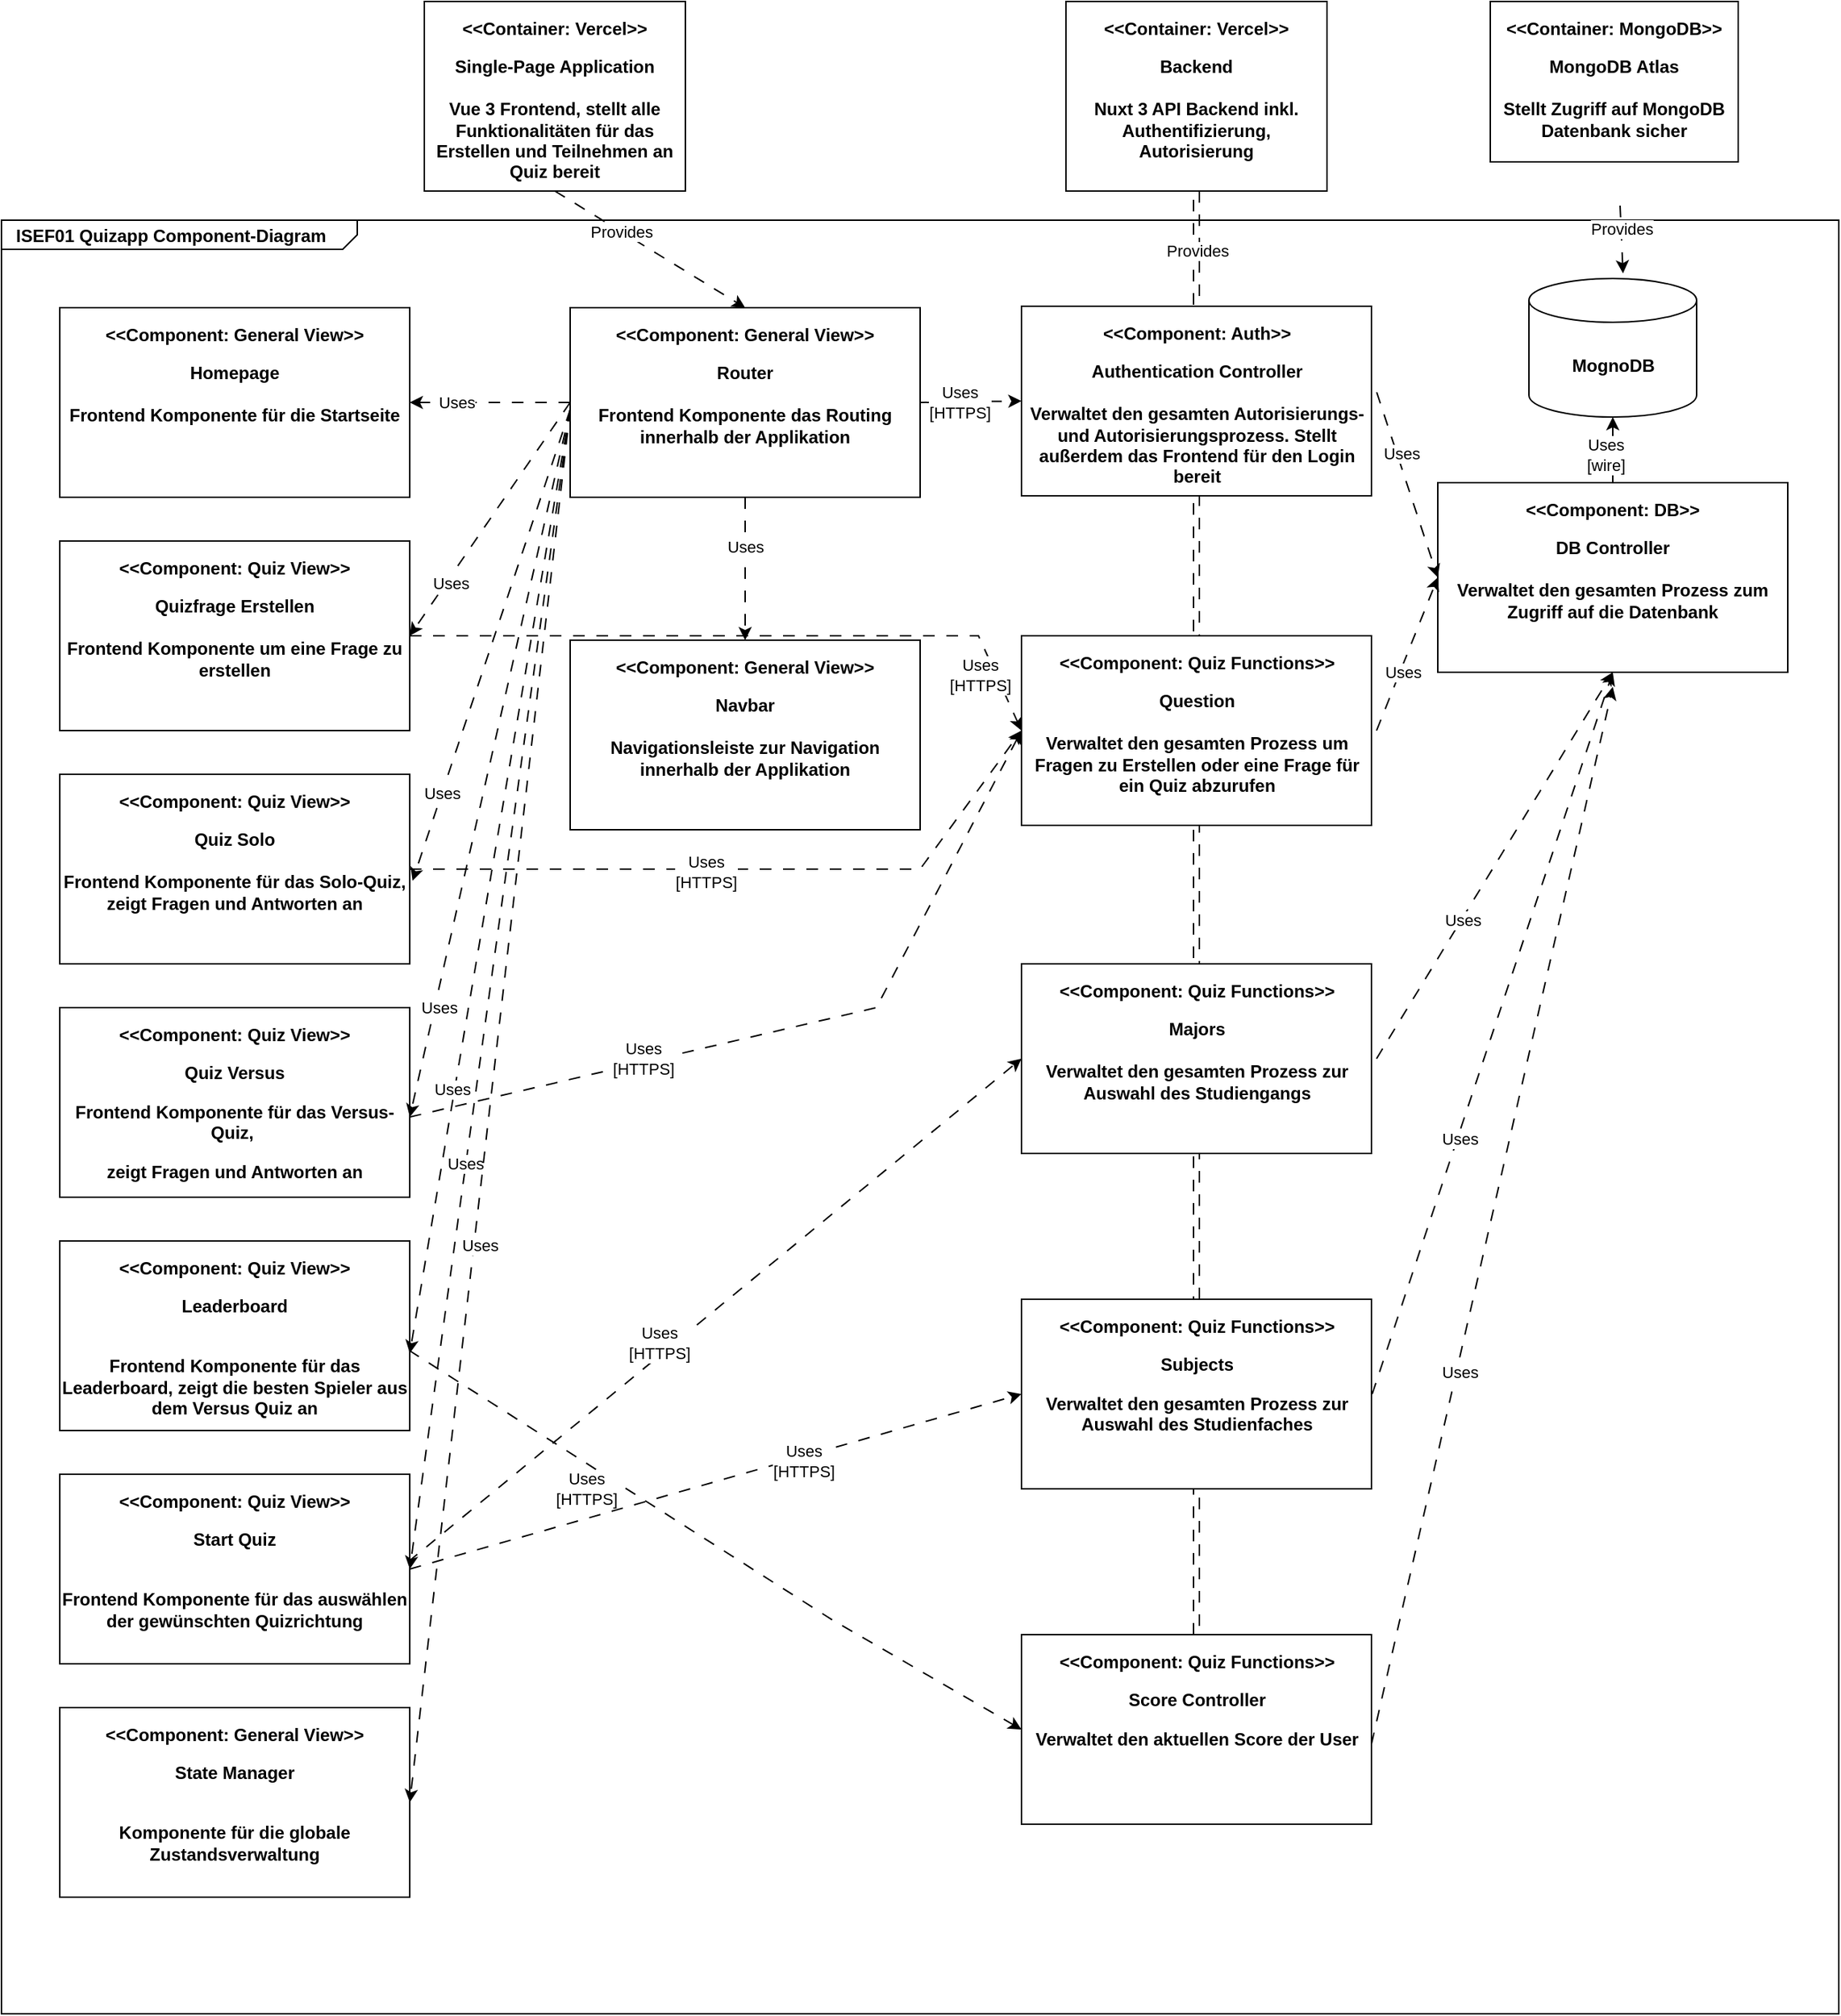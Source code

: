 <mxfile version="22.0.5" type="github">
  <diagram name="Seite-1" id="XXIQjw8Q6d6I_EKkpFAP">
    <mxGraphModel dx="2440" dy="1353" grid="1" gridSize="10" guides="1" tooltips="1" connect="1" arrows="1" fold="1" page="1" pageScale="1" pageWidth="827" pageHeight="1169" math="0" shadow="0">
      <root>
        <mxCell id="0" />
        <mxCell id="1" parent="0" />
        <mxCell id="ShwskAMEY2VVnrqyhVht-51" value="" style="endArrow=classic;html=1;rounded=0;dashed=1;dashPattern=8 8;exitX=0.5;exitY=1;exitDx=0;exitDy=0;entryX=0.5;entryY=0;entryDx=0;entryDy=0;shape=link;" edge="1" parent="1" source="ShwskAMEY2VVnrqyhVht-10" target="ShwskAMEY2VVnrqyhVht-55">
          <mxGeometry width="50" height="50" relative="1" as="geometry">
            <mxPoint x="889.5" y="200" as="sourcePoint" />
            <mxPoint x="1019.5" y="280" as="targetPoint" />
          </mxGeometry>
        </mxCell>
        <mxCell id="ShwskAMEY2VVnrqyhVht-52" value="Provides" style="edgeLabel;html=1;align=center;verticalAlign=middle;resizable=0;points=[];" vertex="1" connectable="0" parent="ShwskAMEY2VVnrqyhVht-51">
          <mxGeometry x="-0.308" relative="1" as="geometry">
            <mxPoint y="-302" as="offset" />
          </mxGeometry>
        </mxCell>
        <mxCell id="ShwskAMEY2VVnrqyhVht-1" value="&lt;p style=&quot;margin: 0px ; margin-top: 4px ; margin-left: 10px ; text-align: left&quot;&gt;&lt;b&gt;ISEF01 Quizapp Component-Diagram&lt;/b&gt;&lt;/p&gt;" style="html=1;strokeWidth=1;shape=mxgraph.sysml.package;html=1;overflow=fill;whiteSpace=wrap;fillColor=none;gradientColor=none;fontSize=12;align=center;labelX=244;" vertex="1" parent="1">
          <mxGeometry x="80" y="220" width="1260" height="1230" as="geometry" />
        </mxCell>
        <mxCell id="ShwskAMEY2VVnrqyhVht-4" value="&lt;p&gt;&amp;lt;&amp;lt;Container: MongoDB&amp;gt;&amp;gt;&lt;/p&gt;&lt;p&gt;MongoDB Atlas&lt;br&gt;&lt;br&gt;Stellt Zugriff auf MongoDB Datenbank sicher&lt;/p&gt;" style="shape=rect;html=1;overflow=fill;whiteSpace=wrap;align=center;fontStyle=1" vertex="1" parent="1">
          <mxGeometry x="1101" y="70" width="170" height="110" as="geometry" />
        </mxCell>
        <mxCell id="ShwskAMEY2VVnrqyhVht-9" value="&lt;p&gt;&amp;lt;&amp;lt;Container: Vercel&amp;gt;&amp;gt;&lt;/p&gt;&lt;p&gt;Single-Page Application&lt;br&gt;&lt;br&gt;Vue 3 Frontend, stellt alle Funktionalitäten für das Erstellen und Teilnehmen an Quiz bereit&lt;/p&gt;" style="shape=rect;html=1;overflow=fill;whiteSpace=wrap;align=center;fontStyle=1" vertex="1" parent="1">
          <mxGeometry x="370" y="70" width="179" height="130" as="geometry" />
        </mxCell>
        <mxCell id="ShwskAMEY2VVnrqyhVht-10" value="&lt;p&gt;&amp;lt;&amp;lt;Container: Vercel&amp;gt;&amp;gt;&lt;/p&gt;&lt;p&gt;Backend&lt;br&gt;&lt;br&gt;Nuxt 3 API Backend inkl. Authentifizierung, Autorisierung&lt;/p&gt;" style="shape=rect;html=1;overflow=fill;whiteSpace=wrap;align=center;fontStyle=1" vertex="1" parent="1">
          <mxGeometry x="810" y="70" width="179" height="130" as="geometry" />
        </mxCell>
        <mxCell id="ShwskAMEY2VVnrqyhVht-11" value="&lt;b&gt;MognoDB&lt;/b&gt;" style="shape=cylinder3;whiteSpace=wrap;html=1;boundedLbl=1;backgroundOutline=1;size=15;" vertex="1" parent="1">
          <mxGeometry x="1127.5" y="260" width="115" height="95" as="geometry" />
        </mxCell>
        <mxCell id="ShwskAMEY2VVnrqyhVht-18" value="" style="endArrow=classic;html=1;rounded=0;dashed=1;dashPattern=8 8;exitX=0.5;exitY=1;exitDx=0;exitDy=0;entryX=0.5;entryY=0;entryDx=0;entryDy=0;" edge="1" parent="1" source="ShwskAMEY2VVnrqyhVht-9" target="ShwskAMEY2VVnrqyhVht-27">
          <mxGeometry width="50" height="50" relative="1" as="geometry">
            <mxPoint x="930" y="730" as="sourcePoint" />
            <mxPoint x="1080" y="730.5" as="targetPoint" />
          </mxGeometry>
        </mxCell>
        <mxCell id="ShwskAMEY2VVnrqyhVht-19" value="Provides" style="edgeLabel;html=1;align=center;verticalAlign=middle;resizable=0;points=[];" vertex="1" connectable="0" parent="ShwskAMEY2VVnrqyhVht-18">
          <mxGeometry x="-0.308" relative="1" as="geometry">
            <mxPoint as="offset" />
          </mxGeometry>
        </mxCell>
        <mxCell id="ShwskAMEY2VVnrqyhVht-20" value="&lt;p&gt;&amp;lt;&amp;lt;Component: Quiz View&amp;gt;&amp;gt;&lt;/p&gt;&lt;p&gt;Quizfrage Erstellen&lt;br&gt;&lt;br&gt;Frontend Komponente um eine Frage zu erstellen&lt;/p&gt;" style="shape=rect;html=1;overflow=fill;whiteSpace=wrap;align=center;fontStyle=1" vertex="1" parent="1">
          <mxGeometry x="120" y="440" width="240" height="130" as="geometry" />
        </mxCell>
        <mxCell id="ShwskAMEY2VVnrqyhVht-21" value="&lt;p&gt;&amp;lt;&amp;lt;Component: General View&amp;gt;&amp;gt;&lt;/p&gt;&lt;p&gt;Homepage&lt;br&gt;&lt;br&gt;Frontend Komponente für die Startseite&lt;/p&gt;" style="shape=rect;html=1;overflow=fill;whiteSpace=wrap;align=center;fontStyle=1" vertex="1" parent="1">
          <mxGeometry x="120" y="280" width="240" height="130" as="geometry" />
        </mxCell>
        <mxCell id="ShwskAMEY2VVnrqyhVht-22" value="&lt;p&gt;&amp;lt;&amp;lt;Component: Quiz View&amp;gt;&amp;gt;&lt;/p&gt;&lt;p&gt;Quiz Solo&lt;br&gt;&lt;br&gt;Frontend Komponente für das Solo-Quiz, zeigt Fragen und Antworten an&lt;/p&gt;" style="shape=rect;html=1;overflow=fill;whiteSpace=wrap;align=center;fontStyle=1" vertex="1" parent="1">
          <mxGeometry x="120" y="600" width="240" height="130" as="geometry" />
        </mxCell>
        <mxCell id="ShwskAMEY2VVnrqyhVht-23" value="&lt;p&gt;&amp;lt;&amp;lt;Component: Quiz View&amp;gt;&amp;gt;&lt;/p&gt;&lt;p&gt;Quiz Versus&lt;/p&gt;&lt;p&gt;Frontend Komponente für das Versus-Quiz,&amp;nbsp;&lt;/p&gt;zeigt Fragen und Antworten an&lt;p&gt;&amp;nbsp;&lt;/p&gt;" style="shape=rect;html=1;overflow=fill;whiteSpace=wrap;align=center;fontStyle=1" vertex="1" parent="1">
          <mxGeometry x="120" y="760" width="240" height="130" as="geometry" />
        </mxCell>
        <mxCell id="ShwskAMEY2VVnrqyhVht-24" value="&lt;p&gt;&amp;lt;&amp;lt;Component: Quiz View&amp;gt;&amp;gt;&lt;/p&gt;&lt;p&gt;Leaderboard&lt;/p&gt;&lt;p&gt;&lt;br&gt;Frontend Komponente für das Leaderboard, zeigt die besten Spieler aus dem Versus Quiz an&lt;/p&gt;" style="shape=rect;html=1;overflow=fill;whiteSpace=wrap;align=center;fontStyle=1" vertex="1" parent="1">
          <mxGeometry x="120" y="920" width="240" height="130" as="geometry" />
        </mxCell>
        <mxCell id="ShwskAMEY2VVnrqyhVht-25" value="&lt;p&gt;&amp;lt;&amp;lt;Component: Quiz View&amp;gt;&amp;gt;&lt;/p&gt;&lt;p&gt;Start Quiz&lt;/p&gt;&lt;p&gt;&lt;br&gt;Frontend Komponente für das auswählen der gewünschten Quizrichtung&lt;/p&gt;" style="shape=rect;html=1;overflow=fill;whiteSpace=wrap;align=center;fontStyle=1" vertex="1" parent="1">
          <mxGeometry x="120" y="1080" width="240" height="130" as="geometry" />
        </mxCell>
        <mxCell id="ShwskAMEY2VVnrqyhVht-26" value="&lt;p&gt;&amp;lt;&amp;lt;Component: General View&amp;gt;&amp;gt;&lt;/p&gt;&lt;p&gt;State Manager&lt;/p&gt;&lt;p&gt;&lt;br&gt;Komponente für die globale Zustandsverwaltung&lt;/p&gt;" style="shape=rect;html=1;overflow=fill;whiteSpace=wrap;align=center;fontStyle=1" vertex="1" parent="1">
          <mxGeometry x="120" y="1240" width="240" height="130" as="geometry" />
        </mxCell>
        <mxCell id="ShwskAMEY2VVnrqyhVht-27" value="&lt;p&gt;&amp;lt;&amp;lt;Component: General View&amp;gt;&amp;gt;&lt;/p&gt;&lt;p&gt;Router&lt;br&gt;&lt;br&gt;Frontend Komponente das Routing innerhalb der Applikation&lt;/p&gt;" style="shape=rect;html=1;overflow=fill;whiteSpace=wrap;align=center;fontStyle=1" vertex="1" parent="1">
          <mxGeometry x="470" y="280" width="240" height="130" as="geometry" />
        </mxCell>
        <mxCell id="ShwskAMEY2VVnrqyhVht-28" value="&lt;p&gt;&amp;lt;&amp;lt;Component: General View&amp;gt;&amp;gt;&lt;/p&gt;&lt;p&gt;Navbar&lt;br&gt;&lt;br&gt;Navigationsleiste zur Navigation innerhalb der Applikation&lt;/p&gt;" style="shape=rect;html=1;overflow=fill;whiteSpace=wrap;align=center;fontStyle=1" vertex="1" parent="1">
          <mxGeometry x="470" y="508" width="240" height="130" as="geometry" />
        </mxCell>
        <mxCell id="ShwskAMEY2VVnrqyhVht-29" value="" style="endArrow=classic;html=1;rounded=0;dashed=1;dashPattern=8 8;exitX=0.5;exitY=1;exitDx=0;exitDy=0;" edge="1" parent="1" source="ShwskAMEY2VVnrqyhVht-27" target="ShwskAMEY2VVnrqyhVht-28">
          <mxGeometry width="50" height="50" relative="1" as="geometry">
            <mxPoint x="580" y="417.5" as="sourcePoint" />
            <mxPoint x="710" y="497.5" as="targetPoint" />
          </mxGeometry>
        </mxCell>
        <mxCell id="ShwskAMEY2VVnrqyhVht-30" value="Uses" style="edgeLabel;html=1;align=center;verticalAlign=middle;resizable=0;points=[];" vertex="1" connectable="0" parent="ShwskAMEY2VVnrqyhVht-29">
          <mxGeometry x="-0.308" relative="1" as="geometry">
            <mxPoint as="offset" />
          </mxGeometry>
        </mxCell>
        <mxCell id="ShwskAMEY2VVnrqyhVht-31" value="" style="endArrow=classic;html=1;rounded=0;dashed=1;dashPattern=8 8;exitX=0;exitY=0.5;exitDx=0;exitDy=0;entryX=1;entryY=0.5;entryDx=0;entryDy=0;" edge="1" parent="1" source="ShwskAMEY2VVnrqyhVht-27" target="ShwskAMEY2VVnrqyhVht-21">
          <mxGeometry width="50" height="50" relative="1" as="geometry">
            <mxPoint x="413.5" y="370" as="sourcePoint" />
            <mxPoint x="413.5" y="465" as="targetPoint" />
          </mxGeometry>
        </mxCell>
        <mxCell id="ShwskAMEY2VVnrqyhVht-32" value="Uses" style="edgeLabel;html=1;align=center;verticalAlign=middle;resizable=0;points=[];" vertex="1" connectable="0" parent="ShwskAMEY2VVnrqyhVht-31">
          <mxGeometry x="-0.308" relative="1" as="geometry">
            <mxPoint x="-40" as="offset" />
          </mxGeometry>
        </mxCell>
        <mxCell id="ShwskAMEY2VVnrqyhVht-33" value="" style="endArrow=classic;html=1;rounded=0;dashed=1;dashPattern=8 8;exitX=0;exitY=0.5;exitDx=0;exitDy=0;entryX=1;entryY=0.5;entryDx=0;entryDy=0;" edge="1" parent="1" source="ShwskAMEY2VVnrqyhVht-27" target="ShwskAMEY2VVnrqyhVht-20">
          <mxGeometry width="50" height="50" relative="1" as="geometry">
            <mxPoint x="480" y="355" as="sourcePoint" />
            <mxPoint x="370" y="355" as="targetPoint" />
          </mxGeometry>
        </mxCell>
        <mxCell id="ShwskAMEY2VVnrqyhVht-34" value="Uses" style="edgeLabel;html=1;align=center;verticalAlign=middle;resizable=0;points=[];" vertex="1" connectable="0" parent="ShwskAMEY2VVnrqyhVht-33">
          <mxGeometry x="-0.308" relative="1" as="geometry">
            <mxPoint x="-44" y="69" as="offset" />
          </mxGeometry>
        </mxCell>
        <mxCell id="ShwskAMEY2VVnrqyhVht-35" value="" style="endArrow=classic;html=1;rounded=0;dashed=1;dashPattern=8 8;entryX=1.008;entryY=0.562;entryDx=0;entryDy=0;entryPerimeter=0;" edge="1" parent="1" target="ShwskAMEY2VVnrqyhVht-22">
          <mxGeometry width="50" height="50" relative="1" as="geometry">
            <mxPoint x="470" y="350" as="sourcePoint" />
            <mxPoint x="370" y="515" as="targetPoint" />
          </mxGeometry>
        </mxCell>
        <mxCell id="ShwskAMEY2VVnrqyhVht-36" value="Uses" style="edgeLabel;html=1;align=center;verticalAlign=middle;resizable=0;points=[];" vertex="1" connectable="0" parent="ShwskAMEY2VVnrqyhVht-35">
          <mxGeometry x="-0.308" relative="1" as="geometry">
            <mxPoint x="-51" y="151" as="offset" />
          </mxGeometry>
        </mxCell>
        <mxCell id="ShwskAMEY2VVnrqyhVht-37" value="" style="endArrow=classic;html=1;rounded=0;dashed=1;dashPattern=8 8;entryX=1;entryY=0.577;entryDx=0;entryDy=0;entryPerimeter=0;" edge="1" parent="1" target="ShwskAMEY2VVnrqyhVht-23">
          <mxGeometry width="50" height="50" relative="1" as="geometry">
            <mxPoint x="470" y="350" as="sourcePoint" />
            <mxPoint x="372" y="683" as="targetPoint" />
          </mxGeometry>
        </mxCell>
        <mxCell id="ShwskAMEY2VVnrqyhVht-38" value="Uses" style="edgeLabel;html=1;align=center;verticalAlign=middle;resizable=0;points=[];" vertex="1" connectable="0" parent="ShwskAMEY2VVnrqyhVht-37">
          <mxGeometry x="-0.308" relative="1" as="geometry">
            <mxPoint x="-52" y="242" as="offset" />
          </mxGeometry>
        </mxCell>
        <mxCell id="ShwskAMEY2VVnrqyhVht-39" value="" style="endArrow=classic;html=1;rounded=0;dashed=1;dashPattern=8 8;entryX=1;entryY=0.592;entryDx=0;entryDy=0;entryPerimeter=0;" edge="1" parent="1" target="ShwskAMEY2VVnrqyhVht-24">
          <mxGeometry width="50" height="50" relative="1" as="geometry">
            <mxPoint x="470" y="350" as="sourcePoint" />
            <mxPoint x="370" y="845" as="targetPoint" />
          </mxGeometry>
        </mxCell>
        <mxCell id="ShwskAMEY2VVnrqyhVht-40" value="Uses" style="edgeLabel;html=1;align=center;verticalAlign=middle;resizable=0;points=[];" vertex="1" connectable="0" parent="ShwskAMEY2VVnrqyhVht-39">
          <mxGeometry x="-0.308" relative="1" as="geometry">
            <mxPoint x="-43" y="242" as="offset" />
          </mxGeometry>
        </mxCell>
        <mxCell id="ShwskAMEY2VVnrqyhVht-41" value="" style="endArrow=classic;html=1;rounded=0;dashed=1;dashPattern=8 8;entryX=1;entryY=0.5;entryDx=0;entryDy=0;" edge="1" parent="1" target="ShwskAMEY2VVnrqyhVht-25">
          <mxGeometry width="50" height="50" relative="1" as="geometry">
            <mxPoint x="470" y="350" as="sourcePoint" />
            <mxPoint x="370" y="1007" as="targetPoint" />
          </mxGeometry>
        </mxCell>
        <mxCell id="ShwskAMEY2VVnrqyhVht-42" value="Uses" style="edgeLabel;html=1;align=center;verticalAlign=middle;resizable=0;points=[];" vertex="1" connectable="0" parent="ShwskAMEY2VVnrqyhVht-41">
          <mxGeometry x="-0.308" relative="1" as="geometry">
            <mxPoint x="-34" y="242" as="offset" />
          </mxGeometry>
        </mxCell>
        <mxCell id="ShwskAMEY2VVnrqyhVht-43" value="" style="endArrow=classic;html=1;rounded=0;dashed=1;dashPattern=8 8;entryX=1;entryY=0.5;entryDx=0;entryDy=0;" edge="1" parent="1" target="ShwskAMEY2VVnrqyhVht-26">
          <mxGeometry width="50" height="50" relative="1" as="geometry">
            <mxPoint x="470" y="350" as="sourcePoint" />
            <mxPoint x="370" y="1155" as="targetPoint" />
          </mxGeometry>
        </mxCell>
        <mxCell id="ShwskAMEY2VVnrqyhVht-44" value="Uses" style="edgeLabel;html=1;align=center;verticalAlign=middle;resizable=0;points=[];" vertex="1" connectable="0" parent="ShwskAMEY2VVnrqyhVht-43">
          <mxGeometry x="-0.308" relative="1" as="geometry">
            <mxPoint x="-24" y="242" as="offset" />
          </mxGeometry>
        </mxCell>
        <mxCell id="ShwskAMEY2VVnrqyhVht-45" value="" style="endArrow=classic;html=1;rounded=0;dashed=1;dashPattern=8 8;exitX=0.5;exitY=1;exitDx=0;exitDy=0;entryX=0.561;entryY=-0.037;entryDx=0;entryDy=0;entryPerimeter=0;" edge="1" parent="1" target="ShwskAMEY2VVnrqyhVht-11">
          <mxGeometry width="50" height="50" relative="1" as="geometry">
            <mxPoint x="1190" y="210" as="sourcePoint" />
            <mxPoint x="1320" y="290" as="targetPoint" />
          </mxGeometry>
        </mxCell>
        <mxCell id="ShwskAMEY2VVnrqyhVht-46" value="Provides" style="edgeLabel;html=1;align=center;verticalAlign=middle;resizable=0;points=[];" vertex="1" connectable="0" parent="ShwskAMEY2VVnrqyhVht-45">
          <mxGeometry x="-0.308" relative="1" as="geometry">
            <mxPoint as="offset" />
          </mxGeometry>
        </mxCell>
        <mxCell id="ShwskAMEY2VVnrqyhVht-47" value="&lt;p&gt;&amp;lt;&amp;lt;Component: Auth&amp;gt;&amp;gt;&lt;/p&gt;&lt;p&gt;Authentication Controller&lt;br&gt;&lt;br&gt;Verwaltet den gesamten Autorisierungs- und Autorisierungsprozess. Stellt außerdem das Frontend für den Login bereit&lt;/p&gt;" style="shape=rect;html=1;overflow=fill;whiteSpace=wrap;align=center;fontStyle=1" vertex="1" parent="1">
          <mxGeometry x="779.5" y="279" width="240" height="130" as="geometry" />
        </mxCell>
        <mxCell id="ShwskAMEY2VVnrqyhVht-48" value="" style="endArrow=classic;html=1;rounded=0;dashed=1;dashPattern=8 8;exitX=1;exitY=0.5;exitDx=0;exitDy=0;entryX=0;entryY=0.5;entryDx=0;entryDy=0;" edge="1" parent="1" source="ShwskAMEY2VVnrqyhVht-27" target="ShwskAMEY2VVnrqyhVht-47">
          <mxGeometry width="50" height="50" relative="1" as="geometry">
            <mxPoint x="710" y="340" as="sourcePoint" />
            <mxPoint x="840" y="420" as="targetPoint" />
          </mxGeometry>
        </mxCell>
        <mxCell id="ShwskAMEY2VVnrqyhVht-49" value="Uses&lt;br&gt;[HTTPS]" style="edgeLabel;html=1;align=center;verticalAlign=middle;resizable=0;points=[];" vertex="1" connectable="0" parent="ShwskAMEY2VVnrqyhVht-48">
          <mxGeometry x="-0.308" relative="1" as="geometry">
            <mxPoint x="3" as="offset" />
          </mxGeometry>
        </mxCell>
        <mxCell id="ShwskAMEY2VVnrqyhVht-50" value="&lt;p&gt;&amp;lt;&amp;lt;Component: Quiz Functions&amp;gt;&amp;gt;&lt;/p&gt;&lt;p&gt;Question&lt;br&gt;&lt;br&gt;Verwaltet den gesamten Prozess um Fragen zu Erstellen oder eine Frage für ein Quiz abzurufen&lt;/p&gt;" style="shape=rect;html=1;overflow=fill;whiteSpace=wrap;align=center;fontStyle=1" vertex="1" parent="1">
          <mxGeometry x="779.5" y="505" width="240" height="130" as="geometry" />
        </mxCell>
        <mxCell id="ShwskAMEY2VVnrqyhVht-53" value="&lt;p&gt;&amp;lt;&amp;lt;Component: Quiz Functions&amp;gt;&amp;gt;&lt;/p&gt;&lt;p&gt;Majors&lt;br&gt;&lt;br&gt;Verwaltet den gesamten Prozess zur Auswahl des Studiengangs&lt;/p&gt;" style="shape=rect;html=1;overflow=fill;whiteSpace=wrap;align=center;fontStyle=1" vertex="1" parent="1">
          <mxGeometry x="779.5" y="730" width="240" height="130" as="geometry" />
        </mxCell>
        <mxCell id="ShwskAMEY2VVnrqyhVht-54" value="&lt;p&gt;&amp;lt;&amp;lt;Component: Quiz Functions&amp;gt;&amp;gt;&lt;/p&gt;&lt;p&gt;Subjects&lt;br&gt;&lt;/p&gt;&lt;p&gt;Verwaltet den gesamten Prozess zur Auswahl des Studienfaches&lt;/p&gt;" style="shape=rect;html=1;overflow=fill;whiteSpace=wrap;align=center;fontStyle=1" vertex="1" parent="1">
          <mxGeometry x="779.5" y="960" width="240" height="130" as="geometry" />
        </mxCell>
        <mxCell id="ShwskAMEY2VVnrqyhVht-55" value="&lt;p&gt;&amp;lt;&amp;lt;Component: Quiz Functions&amp;gt;&amp;gt;&lt;/p&gt;&lt;p&gt;Score Controller&lt;/p&gt;&lt;p&gt;Verwaltet den aktuellen Score der User&lt;/p&gt;" style="shape=rect;html=1;overflow=fill;whiteSpace=wrap;align=center;fontStyle=1" vertex="1" parent="1">
          <mxGeometry x="779.5" y="1190" width="240" height="130" as="geometry" />
        </mxCell>
        <mxCell id="ShwskAMEY2VVnrqyhVht-58" value="" style="endArrow=classic;html=1;rounded=0;dashed=1;dashPattern=8 8;exitX=1;exitY=0.5;exitDx=0;exitDy=0;entryX=0;entryY=0.5;entryDx=0;entryDy=0;" edge="1" parent="1" source="ShwskAMEY2VVnrqyhVht-20" target="ShwskAMEY2VVnrqyhVht-50">
          <mxGeometry width="50" height="50" relative="1" as="geometry">
            <mxPoint x="720" y="355" as="sourcePoint" />
            <mxPoint x="790" y="354" as="targetPoint" />
            <Array as="points">
              <mxPoint x="750" y="505" />
            </Array>
          </mxGeometry>
        </mxCell>
        <mxCell id="ShwskAMEY2VVnrqyhVht-59" value="Uses&lt;br&gt;[HTTPS]" style="edgeLabel;html=1;align=center;verticalAlign=middle;resizable=0;points=[];" vertex="1" connectable="0" parent="ShwskAMEY2VVnrqyhVht-58">
          <mxGeometry x="-0.308" relative="1" as="geometry">
            <mxPoint x="231" y="27" as="offset" />
          </mxGeometry>
        </mxCell>
        <mxCell id="ShwskAMEY2VVnrqyhVht-60" value="" style="endArrow=classic;html=1;rounded=0;dashed=1;dashPattern=8 8;exitX=1;exitY=0.5;exitDx=0;exitDy=0;entryX=0;entryY=0.5;entryDx=0;entryDy=0;" edge="1" parent="1" source="ShwskAMEY2VVnrqyhVht-22" target="ShwskAMEY2VVnrqyhVht-50">
          <mxGeometry width="50" height="50" relative="1" as="geometry">
            <mxPoint x="370" y="515" as="sourcePoint" />
            <mxPoint x="790" y="580" as="targetPoint" />
            <Array as="points">
              <mxPoint x="710" y="665" />
            </Array>
          </mxGeometry>
        </mxCell>
        <mxCell id="ShwskAMEY2VVnrqyhVht-61" value="Uses&lt;br&gt;[HTTPS]" style="edgeLabel;html=1;align=center;verticalAlign=middle;resizable=0;points=[];" vertex="1" connectable="0" parent="ShwskAMEY2VVnrqyhVht-60">
          <mxGeometry x="-0.308" relative="1" as="geometry">
            <mxPoint x="41" y="2" as="offset" />
          </mxGeometry>
        </mxCell>
        <mxCell id="ShwskAMEY2VVnrqyhVht-62" value="" style="endArrow=classic;html=1;rounded=0;dashed=1;dashPattern=8 8;exitX=1;exitY=0.5;exitDx=0;exitDy=0;entryX=0;entryY=0.5;entryDx=0;entryDy=0;" edge="1" parent="1" target="ShwskAMEY2VVnrqyhVht-50">
          <mxGeometry width="50" height="50" relative="1" as="geometry">
            <mxPoint x="360" y="835" as="sourcePoint" />
            <mxPoint x="780" y="740" as="targetPoint" />
            <Array as="points">
              <mxPoint x="680" y="760" />
            </Array>
          </mxGeometry>
        </mxCell>
        <mxCell id="ShwskAMEY2VVnrqyhVht-63" value="Uses&lt;br&gt;[HTTPS]" style="edgeLabel;html=1;align=center;verticalAlign=middle;resizable=0;points=[];" vertex="1" connectable="0" parent="ShwskAMEY2VVnrqyhVht-62">
          <mxGeometry x="-0.308" relative="1" as="geometry">
            <mxPoint x="-23" y="3" as="offset" />
          </mxGeometry>
        </mxCell>
        <mxCell id="ShwskAMEY2VVnrqyhVht-64" value="" style="endArrow=classic;html=1;rounded=0;dashed=1;dashPattern=8 8;exitX=1;exitY=0.5;exitDx=0;exitDy=0;entryX=0;entryY=0.5;entryDx=0;entryDy=0;" edge="1" parent="1" target="ShwskAMEY2VVnrqyhVht-55">
          <mxGeometry width="50" height="50" relative="1" as="geometry">
            <mxPoint x="359.5" y="995" as="sourcePoint" />
            <mxPoint x="779.5" y="730" as="targetPoint" />
            <Array as="points">
              <mxPoint x="650" y="1180" />
            </Array>
          </mxGeometry>
        </mxCell>
        <mxCell id="ShwskAMEY2VVnrqyhVht-65" value="Uses&lt;br&gt;[HTTPS]" style="edgeLabel;html=1;align=center;verticalAlign=middle;resizable=0;points=[];" vertex="1" connectable="0" parent="ShwskAMEY2VVnrqyhVht-64">
          <mxGeometry x="-0.308" relative="1" as="geometry">
            <mxPoint x="-23" y="3" as="offset" />
          </mxGeometry>
        </mxCell>
        <mxCell id="ShwskAMEY2VVnrqyhVht-66" value="" style="endArrow=classic;html=1;rounded=0;dashed=1;dashPattern=8 8;exitX=0.5;exitY=0;exitDx=0;exitDy=0;entryX=0.5;entryY=1;entryDx=0;entryDy=0;entryPerimeter=0;" edge="1" parent="1" source="ShwskAMEY2VVnrqyhVht-72" target="ShwskAMEY2VVnrqyhVht-11">
          <mxGeometry width="50" height="50" relative="1" as="geometry">
            <mxPoint x="1430" y="860" as="sourcePoint" />
            <mxPoint x="1850.5" y="1120" as="targetPoint" />
            <Array as="points" />
          </mxGeometry>
        </mxCell>
        <mxCell id="ShwskAMEY2VVnrqyhVht-67" value="Uses&lt;br&gt;[wire]" style="edgeLabel;html=1;align=center;verticalAlign=middle;resizable=0;points=[];" vertex="1" connectable="0" parent="ShwskAMEY2VVnrqyhVht-66">
          <mxGeometry x="-0.308" relative="1" as="geometry">
            <mxPoint x="-5" y="-4" as="offset" />
          </mxGeometry>
        </mxCell>
        <mxCell id="ShwskAMEY2VVnrqyhVht-68" value="" style="endArrow=classic;html=1;rounded=0;dashed=1;dashPattern=8 8;exitX=1;exitY=0.5;exitDx=0;exitDy=0;entryX=0;entryY=0.5;entryDx=0;entryDy=0;" edge="1" parent="1" target="ShwskAMEY2VVnrqyhVht-53">
          <mxGeometry width="50" height="50" relative="1" as="geometry">
            <mxPoint x="359" y="1140" as="sourcePoint" />
            <mxPoint x="779.5" y="1400" as="targetPoint" />
            <Array as="points" />
          </mxGeometry>
        </mxCell>
        <mxCell id="ShwskAMEY2VVnrqyhVht-69" value="Uses&lt;br&gt;[HTTPS]" style="edgeLabel;html=1;align=center;verticalAlign=middle;resizable=0;points=[];" vertex="1" connectable="0" parent="ShwskAMEY2VVnrqyhVht-68">
          <mxGeometry x="-0.308" relative="1" as="geometry">
            <mxPoint x="26" y="-31" as="offset" />
          </mxGeometry>
        </mxCell>
        <mxCell id="ShwskAMEY2VVnrqyhVht-70" value="" style="endArrow=classic;html=1;rounded=0;dashed=1;dashPattern=8 8;exitX=1;exitY=0.5;exitDx=0;exitDy=0;entryX=0;entryY=0.5;entryDx=0;entryDy=0;" edge="1" parent="1" source="ShwskAMEY2VVnrqyhVht-25" target="ShwskAMEY2VVnrqyhVht-54">
          <mxGeometry width="50" height="50" relative="1" as="geometry">
            <mxPoint x="369" y="1150" as="sourcePoint" />
            <mxPoint x="790" y="805" as="targetPoint" />
            <Array as="points" />
          </mxGeometry>
        </mxCell>
        <mxCell id="ShwskAMEY2VVnrqyhVht-71" value="Uses&lt;br&gt;[HTTPS]" style="edgeLabel;html=1;align=center;verticalAlign=middle;resizable=0;points=[];" vertex="1" connectable="0" parent="ShwskAMEY2VVnrqyhVht-70">
          <mxGeometry x="-0.308" relative="1" as="geometry">
            <mxPoint x="125" y="-33" as="offset" />
          </mxGeometry>
        </mxCell>
        <mxCell id="ShwskAMEY2VVnrqyhVht-72" value="&lt;p&gt;&amp;lt;&amp;lt;Component: DB&amp;gt;&amp;gt;&lt;/p&gt;&lt;p&gt;DB Controller&lt;br&gt;&lt;br&gt;Verwaltet den gesamten Prozess zum Zugriff auf die Datenbank&lt;/p&gt;" style="shape=rect;html=1;overflow=fill;whiteSpace=wrap;align=center;fontStyle=1" vertex="1" parent="1">
          <mxGeometry x="1065" y="400" width="240" height="130" as="geometry" />
        </mxCell>
        <mxCell id="ShwskAMEY2VVnrqyhVht-73" value="" style="endArrow=classic;html=1;rounded=0;dashed=1;dashPattern=8 8;exitX=1.015;exitY=0.454;exitDx=0;exitDy=0;entryX=0;entryY=0.5;entryDx=0;entryDy=0;exitPerimeter=0;" edge="1" parent="1" source="ShwskAMEY2VVnrqyhVht-47" target="ShwskAMEY2VVnrqyhVht-72">
          <mxGeometry width="50" height="50" relative="1" as="geometry">
            <mxPoint x="1175" y="380" as="sourcePoint" />
            <mxPoint x="1065" y="380" as="targetPoint" />
          </mxGeometry>
        </mxCell>
        <mxCell id="ShwskAMEY2VVnrqyhVht-74" value="Uses" style="edgeLabel;html=1;align=center;verticalAlign=middle;resizable=0;points=[];" vertex="1" connectable="0" parent="ShwskAMEY2VVnrqyhVht-73">
          <mxGeometry x="-0.308" relative="1" as="geometry">
            <mxPoint x="2" y="-2" as="offset" />
          </mxGeometry>
        </mxCell>
        <mxCell id="ShwskAMEY2VVnrqyhVht-75" value="" style="endArrow=classic;html=1;rounded=0;dashed=1;dashPattern=8 8;exitX=1.015;exitY=0.454;exitDx=0;exitDy=0;entryX=0;entryY=0.5;entryDx=0;entryDy=0;exitPerimeter=0;" edge="1" parent="1" target="ShwskAMEY2VVnrqyhVht-72">
          <mxGeometry width="50" height="50" relative="1" as="geometry">
            <mxPoint x="1023" y="570" as="sourcePoint" />
            <mxPoint x="1065" y="697" as="targetPoint" />
          </mxGeometry>
        </mxCell>
        <mxCell id="ShwskAMEY2VVnrqyhVht-76" value="Uses" style="edgeLabel;html=1;align=center;verticalAlign=middle;resizable=0;points=[];" vertex="1" connectable="0" parent="ShwskAMEY2VVnrqyhVht-75">
          <mxGeometry x="-0.308" relative="1" as="geometry">
            <mxPoint x="3" y="-4" as="offset" />
          </mxGeometry>
        </mxCell>
        <mxCell id="ShwskAMEY2VVnrqyhVht-77" value="" style="endArrow=classic;html=1;rounded=0;dashed=1;dashPattern=8 8;exitX=1.015;exitY=0.454;exitDx=0;exitDy=0;entryX=0.5;entryY=1;entryDx=0;entryDy=0;exitPerimeter=0;" edge="1" parent="1" target="ShwskAMEY2VVnrqyhVht-72">
          <mxGeometry width="50" height="50" relative="1" as="geometry">
            <mxPoint x="1023" y="795" as="sourcePoint" />
            <mxPoint x="1065" y="690" as="targetPoint" />
          </mxGeometry>
        </mxCell>
        <mxCell id="ShwskAMEY2VVnrqyhVht-78" value="Uses" style="edgeLabel;html=1;align=center;verticalAlign=middle;resizable=0;points=[];" vertex="1" connectable="0" parent="ShwskAMEY2VVnrqyhVht-77">
          <mxGeometry x="-0.308" relative="1" as="geometry">
            <mxPoint x="3" y="-4" as="offset" />
          </mxGeometry>
        </mxCell>
        <mxCell id="ShwskAMEY2VVnrqyhVht-79" value="" style="endArrow=classic;html=1;rounded=0;dashed=1;dashPattern=8 8;exitX=1.015;exitY=0.454;exitDx=0;exitDy=0;entryX=0.5;entryY=1;entryDx=0;entryDy=0;exitPerimeter=0;" edge="1" parent="1" target="ShwskAMEY2VVnrqyhVht-72">
          <mxGeometry width="50" height="50" relative="1" as="geometry">
            <mxPoint x="1020" y="1025" as="sourcePoint" />
            <mxPoint x="1182" y="760" as="targetPoint" />
          </mxGeometry>
        </mxCell>
        <mxCell id="ShwskAMEY2VVnrqyhVht-80" value="Uses" style="edgeLabel;html=1;align=center;verticalAlign=middle;resizable=0;points=[];" vertex="1" connectable="0" parent="ShwskAMEY2VVnrqyhVht-79">
          <mxGeometry x="-0.308" relative="1" as="geometry">
            <mxPoint x="3" y="-4" as="offset" />
          </mxGeometry>
        </mxCell>
        <mxCell id="ShwskAMEY2VVnrqyhVht-81" value="" style="endArrow=classic;html=1;rounded=0;dashed=1;dashPattern=8 8;exitX=1.015;exitY=0.454;exitDx=0;exitDy=0;exitPerimeter=0;" edge="1" parent="1">
          <mxGeometry width="50" height="50" relative="1" as="geometry">
            <mxPoint x="1019.5" y="1265" as="sourcePoint" />
            <mxPoint x="1185" y="540" as="targetPoint" />
          </mxGeometry>
        </mxCell>
        <mxCell id="ShwskAMEY2VVnrqyhVht-82" value="Uses" style="edgeLabel;html=1;align=center;verticalAlign=middle;resizable=0;points=[];" vertex="1" connectable="0" parent="ShwskAMEY2VVnrqyhVht-81">
          <mxGeometry x="-0.308" relative="1" as="geometry">
            <mxPoint x="3" y="-4" as="offset" />
          </mxGeometry>
        </mxCell>
      </root>
    </mxGraphModel>
  </diagram>
</mxfile>
